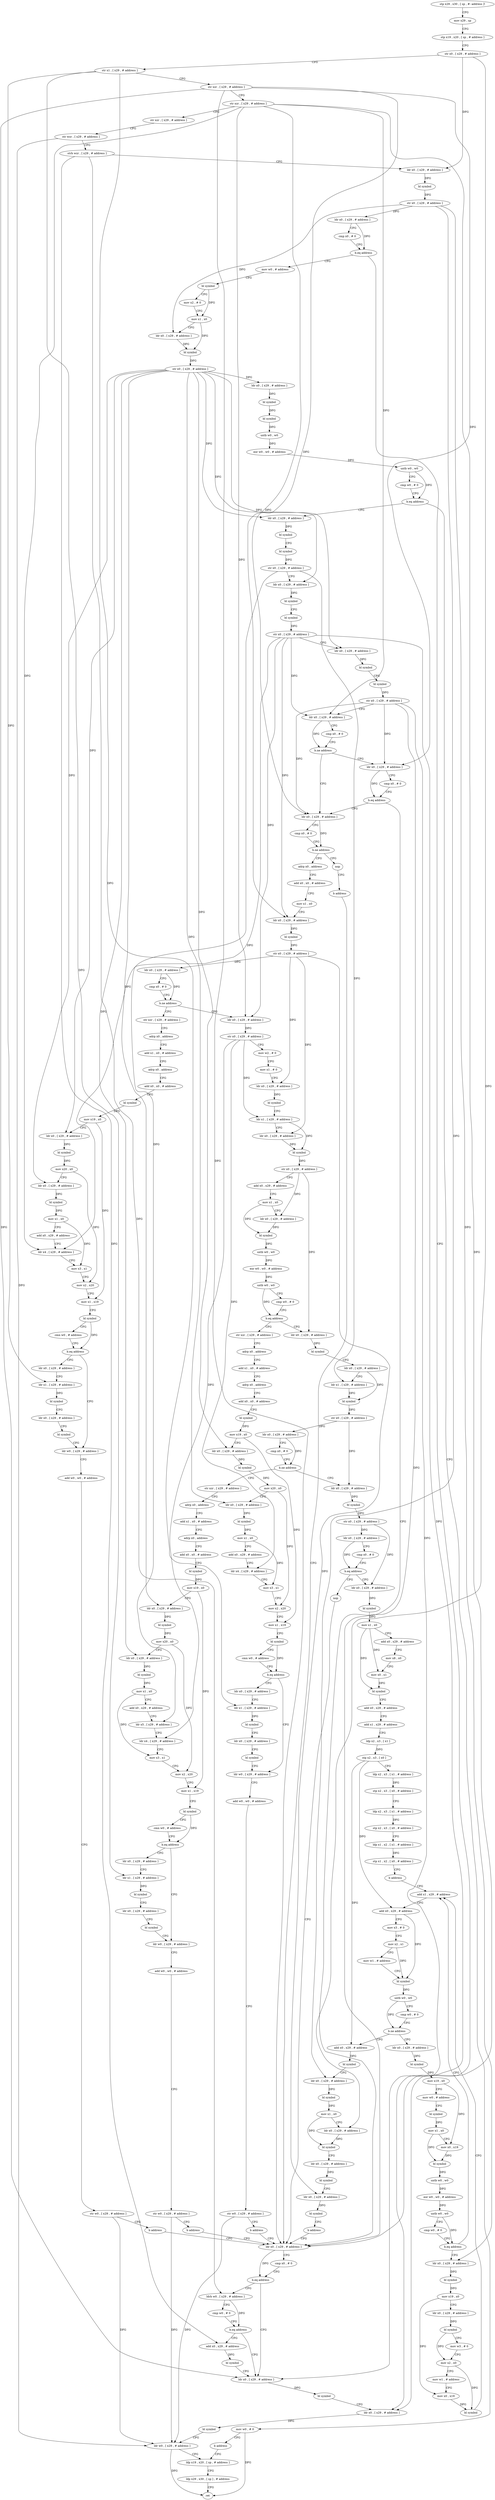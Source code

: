 digraph "func" {
"132776" [label = "stp x29 , x30 , [ sp , #- address ]!" ]
"132780" [label = "mov x29 , sp" ]
"132784" [label = "stp x19 , x20 , [ sp , # address ]" ]
"132788" [label = "str x0 , [ x29 , # address ]" ]
"132792" [label = "str x1 , [ x29 , # address ]" ]
"132796" [label = "str xzr , [ x29 , # address ]" ]
"132800" [label = "str xzr , [ x29 , # address ]" ]
"132804" [label = "str xzr , [ x29 , # address ]" ]
"132808" [label = "str wzr , [ x29 , # address ]" ]
"132812" [label = "strb wzr , [ x29 , # address ]" ]
"132816" [label = "ldr x0 , [ x29 , # address ]" ]
"132820" [label = "bl symbol" ]
"132824" [label = "str x0 , [ x29 , # address ]" ]
"132828" [label = "ldr x0 , [ x29 , # address ]" ]
"132832" [label = "cmp x0 , # 0" ]
"132836" [label = "b.eq address" ]
"133788" [label = "ldr x0 , [ x29 , # address ]" ]
"132840" [label = "mov w0 , # address" ]
"133792" [label = "cmp x0 , # 0" ]
"133796" [label = "b.eq address" ]
"133820" [label = "ldr x0 , [ x29 , # address ]" ]
"133800" [label = "ldrb w0 , [ x29 , # address ]" ]
"132844" [label = "bl symbol" ]
"132848" [label = "mov x2 , # 0" ]
"132852" [label = "mov x1 , x0" ]
"132856" [label = "ldr x0 , [ x29 , # address ]" ]
"132860" [label = "bl symbol" ]
"132864" [label = "str x0 , [ x29 , # address ]" ]
"132868" [label = "ldr x0 , [ x29 , # address ]" ]
"132872" [label = "bl symbol" ]
"132876" [label = "bl symbol" ]
"132880" [label = "uxtb w0 , w0" ]
"132884" [label = "eor w0 , w0 , # address" ]
"132888" [label = "uxtb w0 , w0" ]
"132892" [label = "cmp w0 , # 0" ]
"132896" [label = "b.eq address" ]
"132908" [label = "ldr x0 , [ x29 , # address ]" ]
"132900" [label = "mov w0 , # 0" ]
"133824" [label = "bl symbol" ]
"133828" [label = "ldr x0 , [ x29 , # address ]" ]
"133832" [label = "bl symbol" ]
"133836" [label = "ldr w0 , [ x29 , # address ]" ]
"133840" [label = "ldp x19 , x20 , [ sp , # address ]" ]
"133804" [label = "cmp w0 , # 0" ]
"133808" [label = "b.eq address" ]
"133812" [label = "add x0 , x29 , # address" ]
"132912" [label = "bl symbol" ]
"132916" [label = "bl symbol" ]
"132920" [label = "str x0 , [ x29 , # address ]" ]
"132924" [label = "ldr x0 , [ x29 , # address ]" ]
"132928" [label = "bl symbol" ]
"132932" [label = "bl symbol" ]
"132936" [label = "str x0 , [ x29 , # address ]" ]
"132940" [label = "ldr x0 , [ x29 , # address ]" ]
"132944" [label = "bl symbol" ]
"132948" [label = "bl symbol" ]
"132952" [label = "str x0 , [ x29 , # address ]" ]
"132956" [label = "ldr x0 , [ x29 , # address ]" ]
"132960" [label = "cmp x0 , # 0" ]
"132964" [label = "b.ne address" ]
"132980" [label = "ldr x0 , [ x29 , # address ]" ]
"132968" [label = "ldr x0 , [ x29 , # address ]" ]
"132904" [label = "b address" ]
"133816" [label = "bl symbol" ]
"132984" [label = "cmp x0 , # 0" ]
"132988" [label = "b.ne address" ]
"133776" [label = "nop" ]
"132992" [label = "adrp x0 , address" ]
"132972" [label = "cmp x0 , # 0" ]
"132976" [label = "b.eq address" ]
"133844" [label = "ldp x29 , x30 , [ sp ] , # address" ]
"133848" [label = "ret" ]
"133780" [label = "b address" ]
"132996" [label = "add x0 , x0 , # address" ]
"133000" [label = "mov x1 , x0" ]
"133004" [label = "ldr x0 , [ x29 , # address ]" ]
"133008" [label = "bl symbol" ]
"133012" [label = "str x0 , [ x29 , # address ]" ]
"133016" [label = "ldr x0 , [ x29 , # address ]" ]
"133020" [label = "cmp x0 , # 0" ]
"133024" [label = "b.ne address" ]
"133148" [label = "ldr x0 , [ x29 , # address ]" ]
"133028" [label = "str xzr , [ x29 , # address ]" ]
"133152" [label = "str x0 , [ x29 , # address ]" ]
"133156" [label = "mov w2 , # 0" ]
"133160" [label = "mov x1 , # 0" ]
"133164" [label = "ldr x0 , [ x29 , # address ]" ]
"133168" [label = "bl symbol" ]
"133172" [label = "ldr x1 , [ x29 , # address ]" ]
"133176" [label = "ldr x0 , [ x29 , # address ]" ]
"133180" [label = "bl symbol" ]
"133184" [label = "str x0 , [ x29 , # address ]" ]
"133188" [label = "add x0 , x29 , # address" ]
"133192" [label = "mov x1 , x0" ]
"133196" [label = "ldr x0 , [ x29 , # address ]" ]
"133200" [label = "bl symbol" ]
"133204" [label = "uxtb w0 , w0" ]
"133208" [label = "eor w0 , w0 , # address" ]
"133212" [label = "uxtb w0 , w0" ]
"133216" [label = "cmp w0 , # 0" ]
"133220" [label = "b.eq address" ]
"133344" [label = "ldr x0 , [ x29 , # address ]" ]
"133224" [label = "str xzr , [ x29 , # address ]" ]
"133032" [label = "adrp x0 , address" ]
"133036" [label = "add x1 , x0 , # address" ]
"133040" [label = "adrp x0 , address" ]
"133044" [label = "add x0 , x0 , # address" ]
"133048" [label = "bl symbol" ]
"133052" [label = "mov x19 , x0" ]
"133056" [label = "ldr x0 , [ x29 , # address ]" ]
"133060" [label = "bl symbol" ]
"133064" [label = "mov x20 , x0" ]
"133068" [label = "ldr x0 , [ x29 , # address ]" ]
"133072" [label = "bl symbol" ]
"133076" [label = "mov x1 , x0" ]
"133080" [label = "add x0 , x29 , # address" ]
"133084" [label = "ldr x4 , [ x29 , # address ]" ]
"133088" [label = "mov x3 , x1" ]
"133092" [label = "mov x2 , x20" ]
"133096" [label = "mov x1 , x19" ]
"133100" [label = "bl symbol" ]
"133104" [label = "cmn w0 , # address" ]
"133108" [label = "b.eq address" ]
"133132" [label = "ldr w0 , [ x29 , # address ]" ]
"133112" [label = "ldr x0 , [ x29 , # address ]" ]
"133348" [label = "bl symbol" ]
"133352" [label = "ldr x0 , [ x29 , # address ]" ]
"133356" [label = "ldr x1 , [ x29 , # address ]" ]
"133360" [label = "bl symbol" ]
"133364" [label = "str x0 , [ x29 , # address ]" ]
"133368" [label = "ldr x0 , [ x29 , # address ]" ]
"133372" [label = "cmp x0 , # 0" ]
"133376" [label = "b.ne address" ]
"133504" [label = "ldr x0 , [ x29 , # address ]" ]
"133380" [label = "str xzr , [ x29 , # address ]" ]
"133228" [label = "adrp x0 , address" ]
"133232" [label = "add x1 , x0 , # address" ]
"133236" [label = "adrp x0 , address" ]
"133240" [label = "add x0 , x0 , # address" ]
"133244" [label = "bl symbol" ]
"133248" [label = "mov x19 , x0" ]
"133252" [label = "ldr x0 , [ x29 , # address ]" ]
"133256" [label = "bl symbol" ]
"133260" [label = "mov x20 , x0" ]
"133264" [label = "ldr x0 , [ x29 , # address ]" ]
"133268" [label = "bl symbol" ]
"133272" [label = "mov x1 , x0" ]
"133276" [label = "add x0 , x29 , # address" ]
"133280" [label = "ldr x4 , [ x29 , # address ]" ]
"133284" [label = "mov x3 , x1" ]
"133288" [label = "mov x2 , x20" ]
"133292" [label = "mov x1 , x19" ]
"133296" [label = "bl symbol" ]
"133300" [label = "cmn w0 , # address" ]
"133304" [label = "b.eq address" ]
"133328" [label = "ldr w0 , [ x29 , # address ]" ]
"133308" [label = "ldr x0 , [ x29 , # address ]" ]
"133136" [label = "add w0 , w0 , # address" ]
"133140" [label = "str w0 , [ x29 , # address ]" ]
"133144" [label = "b address" ]
"133116" [label = "ldr x1 , [ x29 , # address ]" ]
"133120" [label = "bl symbol" ]
"133124" [label = "ldr x0 , [ x29 , # address ]" ]
"133128" [label = "bl symbol" ]
"133508" [label = "bl symbol" ]
"133512" [label = "str x0 , [ x29 , # address ]" ]
"133516" [label = "ldr x0 , [ x29 , # address ]" ]
"133520" [label = "cmp x0 , # 0" ]
"133524" [label = "b.eq address" ]
"133784" [label = "nop" ]
"133528" [label = "ldr x0 , [ x29 , # address ]" ]
"133384" [label = "adrp x0 , address" ]
"133388" [label = "add x1 , x0 , # address" ]
"133392" [label = "adrp x0 , address" ]
"133396" [label = "add x0 , x0 , # address" ]
"133400" [label = "bl symbol" ]
"133404" [label = "mov x19 , x0" ]
"133408" [label = "ldr x0 , [ x29 , # address ]" ]
"133412" [label = "bl symbol" ]
"133416" [label = "mov x20 , x0" ]
"133420" [label = "ldr x0 , [ x29 , # address ]" ]
"133424" [label = "bl symbol" ]
"133428" [label = "mov x1 , x0" ]
"133432" [label = "add x0 , x29 , # address" ]
"133436" [label = "ldr x5 , [ x29 , # address ]" ]
"133440" [label = "ldr x4 , [ x29 , # address ]" ]
"133444" [label = "mov x3 , x1" ]
"133448" [label = "mov x2 , x20" ]
"133452" [label = "mov x1 , x19" ]
"133456" [label = "bl symbol" ]
"133460" [label = "cmn w0 , # address" ]
"133464" [label = "b.eq address" ]
"133488" [label = "ldr w0 , [ x29 , # address ]" ]
"133468" [label = "ldr x0 , [ x29 , # address ]" ]
"133332" [label = "add w0 , w0 , # address" ]
"133336" [label = "str w0 , [ x29 , # address ]" ]
"133340" [label = "b address" ]
"133312" [label = "ldr x1 , [ x29 , # address ]" ]
"133316" [label = "bl symbol" ]
"133320" [label = "ldr x0 , [ x29 , # address ]" ]
"133324" [label = "bl symbol" ]
"133532" [label = "bl symbol" ]
"133536" [label = "mov x1 , x0" ]
"133540" [label = "add x0 , x29 , # address" ]
"133544" [label = "mov x8 , x0" ]
"133548" [label = "mov x0 , x1" ]
"133552" [label = "bl symbol" ]
"133556" [label = "add x0 , x29 , # address" ]
"133560" [label = "add x1 , x29 , # address" ]
"133564" [label = "ldp x2 , x3 , [ x1 ]" ]
"133568" [label = "stp x2 , x3 , [ x0 ]" ]
"133572" [label = "ldp x2 , x3 , [ x1 , # address ]" ]
"133576" [label = "stp x2 , x3 , [ x0 , # address ]" ]
"133580" [label = "ldp x2 , x3 , [ x1 , # address ]" ]
"133584" [label = "stp x2 , x3 , [ x0 , # address ]" ]
"133588" [label = "ldp x1 , x2 , [ x1 , # address ]" ]
"133592" [label = "stp x1 , x2 , [ x0 , # address ]" ]
"133596" [label = "b address" ]
"133692" [label = "add x1 , x29 , # address" ]
"133492" [label = "add w0 , w0 , # address" ]
"133496" [label = "str w0 , [ x29 , # address ]" ]
"133500" [label = "b address" ]
"133472" [label = "ldr x1 , [ x29 , # address ]" ]
"133476" [label = "bl symbol" ]
"133480" [label = "ldr x0 , [ x29 , # address ]" ]
"133484" [label = "bl symbol" ]
"133696" [label = "add x0 , x29 , # address" ]
"133700" [label = "mov x3 , # 0" ]
"133704" [label = "mov x2 , x1" ]
"133708" [label = "mov w1 , # address" ]
"133712" [label = "bl symbol" ]
"133716" [label = "uxtb w0 , w0" ]
"133720" [label = "cmp w0 , # 0" ]
"133724" [label = "b.ne address" ]
"133600" [label = "ldr x0 , [ x29 , # address ]" ]
"133728" [label = "add x0 , x29 , # address" ]
"133604" [label = "bl symbol" ]
"133608" [label = "mov x19 , x0" ]
"133612" [label = "mov w0 , # address" ]
"133616" [label = "bl symbol" ]
"133620" [label = "mov x1 , x0" ]
"133624" [label = "mov x0 , x19" ]
"133628" [label = "bl symbol" ]
"133632" [label = "uxtb w0 , w0" ]
"133636" [label = "eor w0 , w0 , # address" ]
"133640" [label = "uxtb w0 , w0" ]
"133644" [label = "cmp w0 , # 0" ]
"133648" [label = "b.eq address" ]
"133652" [label = "ldr x0 , [ x29 , # address ]" ]
"133732" [label = "bl symbol" ]
"133736" [label = "ldr x0 , [ x29 , # address ]" ]
"133740" [label = "bl symbol" ]
"133744" [label = "mov x1 , x0" ]
"133748" [label = "ldr x0 , [ x29 , # address ]" ]
"133752" [label = "bl symbol" ]
"133756" [label = "ldr x0 , [ x29 , # address ]" ]
"133760" [label = "bl symbol" ]
"133764" [label = "ldr x0 , [ x29 , # address ]" ]
"133768" [label = "bl symbol" ]
"133772" [label = "b address" ]
"133656" [label = "bl symbol" ]
"133660" [label = "mov x19 , x0" ]
"133664" [label = "ldr x0 , [ x29 , # address ]" ]
"133668" [label = "bl symbol" ]
"133672" [label = "mov w3 , # 0" ]
"133676" [label = "mov x2 , x0" ]
"133680" [label = "mov w1 , # address" ]
"133684" [label = "mov x0 , x19" ]
"133688" [label = "bl symbol" ]
"132776" -> "132780" [ label = "CFG" ]
"132780" -> "132784" [ label = "CFG" ]
"132784" -> "132788" [ label = "CFG" ]
"132788" -> "132792" [ label = "CFG" ]
"132788" -> "132816" [ label = "DFG" ]
"132788" -> "133748" [ label = "DFG" ]
"132792" -> "132796" [ label = "CFG" ]
"132792" -> "133116" [ label = "DFG" ]
"132792" -> "133312" [ label = "DFG" ]
"132792" -> "133472" [ label = "DFG" ]
"132796" -> "132800" [ label = "CFG" ]
"132796" -> "133788" [ label = "DFG" ]
"132796" -> "133820" [ label = "DFG" ]
"132796" -> "132980" [ label = "DFG" ]
"132796" -> "132968" [ label = "DFG" ]
"132800" -> "132804" [ label = "CFG" ]
"132800" -> "133828" [ label = "DFG" ]
"132800" -> "132956" [ label = "DFG" ]
"132800" -> "133004" [ label = "DFG" ]
"132800" -> "133148" [ label = "DFG" ]
"132800" -> "133084" [ label = "DFG" ]
"132804" -> "132808" [ label = "CFG" ]
"132808" -> "132812" [ label = "CFG" ]
"132808" -> "133836" [ label = "DFG" ]
"132812" -> "132816" [ label = "CFG" ]
"132812" -> "133800" [ label = "DFG" ]
"132812" -> "133812" [ label = "DFG" ]
"132816" -> "132820" [ label = "DFG" ]
"132820" -> "132824" [ label = "DFG" ]
"132824" -> "132828" [ label = "DFG" ]
"132824" -> "132856" [ label = "DFG" ]
"132824" -> "133736" [ label = "DFG" ]
"132824" -> "133652" [ label = "DFG" ]
"132828" -> "132832" [ label = "CFG" ]
"132828" -> "132836" [ label = "DFG" ]
"132832" -> "132836" [ label = "CFG" ]
"132836" -> "133788" [ label = "CFG" ]
"132836" -> "132840" [ label = "CFG" ]
"133788" -> "133792" [ label = "CFG" ]
"133788" -> "133796" [ label = "DFG" ]
"132840" -> "132844" [ label = "CFG" ]
"133792" -> "133796" [ label = "CFG" ]
"133796" -> "133820" [ label = "CFG" ]
"133796" -> "133800" [ label = "CFG" ]
"133820" -> "133824" [ label = "DFG" ]
"133800" -> "133804" [ label = "CFG" ]
"133800" -> "133808" [ label = "DFG" ]
"132844" -> "132848" [ label = "CFG" ]
"132844" -> "132852" [ label = "DFG" ]
"132848" -> "132852" [ label = "CFG" ]
"132852" -> "132856" [ label = "CFG" ]
"132852" -> "132860" [ label = "DFG" ]
"132856" -> "132860" [ label = "DFG" ]
"132860" -> "132864" [ label = "DFG" ]
"132864" -> "132868" [ label = "DFG" ]
"132864" -> "132908" [ label = "DFG" ]
"132864" -> "132924" [ label = "DFG" ]
"132864" -> "132940" [ label = "DFG" ]
"132864" -> "133056" [ label = "DFG" ]
"132864" -> "133068" [ label = "DFG" ]
"132864" -> "133252" [ label = "DFG" ]
"132864" -> "133264" [ label = "DFG" ]
"132864" -> "133408" [ label = "DFG" ]
"132864" -> "133420" [ label = "DFG" ]
"132868" -> "132872" [ label = "DFG" ]
"132872" -> "132876" [ label = "DFG" ]
"132876" -> "132880" [ label = "DFG" ]
"132880" -> "132884" [ label = "DFG" ]
"132884" -> "132888" [ label = "DFG" ]
"132888" -> "132892" [ label = "CFG" ]
"132888" -> "132896" [ label = "DFG" ]
"132892" -> "132896" [ label = "CFG" ]
"132896" -> "132908" [ label = "CFG" ]
"132896" -> "132900" [ label = "CFG" ]
"132908" -> "132912" [ label = "DFG" ]
"132900" -> "132904" [ label = "CFG" ]
"132900" -> "133848" [ label = "DFG" ]
"133824" -> "133828" [ label = "CFG" ]
"133828" -> "133832" [ label = "DFG" ]
"133832" -> "133836" [ label = "CFG" ]
"133836" -> "133840" [ label = "CFG" ]
"133836" -> "133848" [ label = "DFG" ]
"133840" -> "133844" [ label = "CFG" ]
"133804" -> "133808" [ label = "CFG" ]
"133808" -> "133820" [ label = "CFG" ]
"133808" -> "133812" [ label = "CFG" ]
"133812" -> "133816" [ label = "DFG" ]
"132912" -> "132916" [ label = "CFG" ]
"132916" -> "132920" [ label = "DFG" ]
"132920" -> "132924" [ label = "CFG" ]
"132920" -> "133356" [ label = "DFG" ]
"132920" -> "133436" [ label = "DFG" ]
"132924" -> "132928" [ label = "DFG" ]
"132928" -> "132932" [ label = "CFG" ]
"132932" -> "132936" [ label = "DFG" ]
"132936" -> "132940" [ label = "CFG" ]
"132936" -> "133828" [ label = "DFG" ]
"132936" -> "132956" [ label = "DFG" ]
"132936" -> "133004" [ label = "DFG" ]
"132936" -> "133148" [ label = "DFG" ]
"132936" -> "133084" [ label = "DFG" ]
"132940" -> "132944" [ label = "DFG" ]
"132944" -> "132948" [ label = "CFG" ]
"132948" -> "132952" [ label = "DFG" ]
"132952" -> "132956" [ label = "CFG" ]
"132952" -> "133788" [ label = "DFG" ]
"132952" -> "133820" [ label = "DFG" ]
"132952" -> "132980" [ label = "DFG" ]
"132952" -> "132968" [ label = "DFG" ]
"132956" -> "132960" [ label = "CFG" ]
"132956" -> "132964" [ label = "DFG" ]
"132960" -> "132964" [ label = "CFG" ]
"132964" -> "132980" [ label = "CFG" ]
"132964" -> "132968" [ label = "CFG" ]
"132980" -> "132984" [ label = "CFG" ]
"132980" -> "132988" [ label = "DFG" ]
"132968" -> "132972" [ label = "CFG" ]
"132968" -> "132976" [ label = "DFG" ]
"132904" -> "133840" [ label = "CFG" ]
"133816" -> "133820" [ label = "CFG" ]
"132984" -> "132988" [ label = "CFG" ]
"132988" -> "133776" [ label = "CFG" ]
"132988" -> "132992" [ label = "CFG" ]
"133776" -> "133780" [ label = "CFG" ]
"132992" -> "132996" [ label = "CFG" ]
"132972" -> "132976" [ label = "CFG" ]
"132976" -> "133788" [ label = "CFG" ]
"132976" -> "132980" [ label = "CFG" ]
"133844" -> "133848" [ label = "CFG" ]
"133780" -> "133788" [ label = "CFG" ]
"132996" -> "133000" [ label = "CFG" ]
"133000" -> "133004" [ label = "CFG" ]
"133004" -> "133008" [ label = "DFG" ]
"133008" -> "133012" [ label = "DFG" ]
"133012" -> "133016" [ label = "DFG" ]
"133012" -> "133164" [ label = "DFG" ]
"133012" -> "133176" [ label = "DFG" ]
"133012" -> "133764" [ label = "DFG" ]
"133016" -> "133020" [ label = "CFG" ]
"133016" -> "133024" [ label = "DFG" ]
"133020" -> "133024" [ label = "CFG" ]
"133024" -> "133148" [ label = "CFG" ]
"133024" -> "133028" [ label = "CFG" ]
"133148" -> "133152" [ label = "DFG" ]
"133028" -> "133032" [ label = "CFG" ]
"133152" -> "133156" [ label = "CFG" ]
"133152" -> "133172" [ label = "DFG" ]
"133152" -> "133280" [ label = "DFG" ]
"133152" -> "133440" [ label = "DFG" ]
"133156" -> "133160" [ label = "CFG" ]
"133160" -> "133164" [ label = "CFG" ]
"133164" -> "133168" [ label = "DFG" ]
"133168" -> "133172" [ label = "CFG" ]
"133172" -> "133176" [ label = "CFG" ]
"133172" -> "133180" [ label = "DFG" ]
"133176" -> "133180" [ label = "DFG" ]
"133180" -> "133184" [ label = "DFG" ]
"133184" -> "133188" [ label = "CFG" ]
"133184" -> "133196" [ label = "DFG" ]
"133184" -> "133344" [ label = "DFG" ]
"133188" -> "133192" [ label = "CFG" ]
"133192" -> "133196" [ label = "CFG" ]
"133192" -> "133200" [ label = "DFG" ]
"133196" -> "133200" [ label = "DFG" ]
"133200" -> "133204" [ label = "DFG" ]
"133204" -> "133208" [ label = "DFG" ]
"133208" -> "133212" [ label = "DFG" ]
"133212" -> "133216" [ label = "CFG" ]
"133212" -> "133220" [ label = "DFG" ]
"133216" -> "133220" [ label = "CFG" ]
"133220" -> "133344" [ label = "CFG" ]
"133220" -> "133224" [ label = "CFG" ]
"133344" -> "133348" [ label = "DFG" ]
"133224" -> "133228" [ label = "CFG" ]
"133032" -> "133036" [ label = "CFG" ]
"133036" -> "133040" [ label = "CFG" ]
"133040" -> "133044" [ label = "CFG" ]
"133044" -> "133048" [ label = "CFG" ]
"133048" -> "133052" [ label = "DFG" ]
"133052" -> "133056" [ label = "CFG" ]
"133052" -> "133096" [ label = "DFG" ]
"133056" -> "133060" [ label = "DFG" ]
"133060" -> "133064" [ label = "DFG" ]
"133064" -> "133068" [ label = "CFG" ]
"133064" -> "133092" [ label = "DFG" ]
"133068" -> "133072" [ label = "DFG" ]
"133072" -> "133076" [ label = "DFG" ]
"133076" -> "133080" [ label = "CFG" ]
"133076" -> "133088" [ label = "DFG" ]
"133080" -> "133084" [ label = "CFG" ]
"133084" -> "133088" [ label = "CFG" ]
"133088" -> "133092" [ label = "CFG" ]
"133092" -> "133096" [ label = "CFG" ]
"133096" -> "133100" [ label = "CFG" ]
"133100" -> "133104" [ label = "CFG" ]
"133100" -> "133108" [ label = "DFG" ]
"133104" -> "133108" [ label = "CFG" ]
"133108" -> "133132" [ label = "CFG" ]
"133108" -> "133112" [ label = "CFG" ]
"133132" -> "133136" [ label = "CFG" ]
"133112" -> "133116" [ label = "CFG" ]
"133348" -> "133352" [ label = "CFG" ]
"133352" -> "133356" [ label = "CFG" ]
"133352" -> "133360" [ label = "DFG" ]
"133356" -> "133360" [ label = "DFG" ]
"133360" -> "133364" [ label = "DFG" ]
"133364" -> "133368" [ label = "DFG" ]
"133364" -> "133504" [ label = "DFG" ]
"133368" -> "133372" [ label = "CFG" ]
"133368" -> "133376" [ label = "DFG" ]
"133372" -> "133376" [ label = "CFG" ]
"133376" -> "133504" [ label = "CFG" ]
"133376" -> "133380" [ label = "CFG" ]
"133504" -> "133508" [ label = "DFG" ]
"133380" -> "133384" [ label = "CFG" ]
"133228" -> "133232" [ label = "CFG" ]
"133232" -> "133236" [ label = "CFG" ]
"133236" -> "133240" [ label = "CFG" ]
"133240" -> "133244" [ label = "CFG" ]
"133244" -> "133248" [ label = "DFG" ]
"133248" -> "133252" [ label = "CFG" ]
"133248" -> "133292" [ label = "DFG" ]
"133252" -> "133256" [ label = "DFG" ]
"133256" -> "133260" [ label = "DFG" ]
"133260" -> "133264" [ label = "CFG" ]
"133260" -> "133288" [ label = "DFG" ]
"133264" -> "133268" [ label = "DFG" ]
"133268" -> "133272" [ label = "DFG" ]
"133272" -> "133276" [ label = "CFG" ]
"133272" -> "133284" [ label = "DFG" ]
"133276" -> "133280" [ label = "CFG" ]
"133280" -> "133284" [ label = "CFG" ]
"133284" -> "133288" [ label = "CFG" ]
"133288" -> "133292" [ label = "CFG" ]
"133292" -> "133296" [ label = "CFG" ]
"133296" -> "133300" [ label = "CFG" ]
"133296" -> "133304" [ label = "DFG" ]
"133300" -> "133304" [ label = "CFG" ]
"133304" -> "133328" [ label = "CFG" ]
"133304" -> "133308" [ label = "CFG" ]
"133328" -> "133332" [ label = "CFG" ]
"133308" -> "133312" [ label = "CFG" ]
"133136" -> "133140" [ label = "CFG" ]
"133140" -> "133144" [ label = "CFG" ]
"133140" -> "133836" [ label = "DFG" ]
"133144" -> "133788" [ label = "CFG" ]
"133116" -> "133120" [ label = "DFG" ]
"133120" -> "133124" [ label = "CFG" ]
"133124" -> "133128" [ label = "CFG" ]
"133128" -> "133132" [ label = "CFG" ]
"133508" -> "133512" [ label = "DFG" ]
"133512" -> "133516" [ label = "DFG" ]
"133512" -> "133528" [ label = "DFG" ]
"133516" -> "133520" [ label = "CFG" ]
"133516" -> "133524" [ label = "DFG" ]
"133520" -> "133524" [ label = "CFG" ]
"133524" -> "133784" [ label = "CFG" ]
"133524" -> "133528" [ label = "CFG" ]
"133784" -> "133788" [ label = "CFG" ]
"133528" -> "133532" [ label = "DFG" ]
"133384" -> "133388" [ label = "CFG" ]
"133388" -> "133392" [ label = "CFG" ]
"133392" -> "133396" [ label = "CFG" ]
"133396" -> "133400" [ label = "CFG" ]
"133400" -> "133404" [ label = "DFG" ]
"133404" -> "133408" [ label = "CFG" ]
"133404" -> "133452" [ label = "DFG" ]
"133408" -> "133412" [ label = "DFG" ]
"133412" -> "133416" [ label = "DFG" ]
"133416" -> "133420" [ label = "CFG" ]
"133416" -> "133448" [ label = "DFG" ]
"133420" -> "133424" [ label = "DFG" ]
"133424" -> "133428" [ label = "DFG" ]
"133428" -> "133432" [ label = "CFG" ]
"133428" -> "133444" [ label = "DFG" ]
"133432" -> "133436" [ label = "CFG" ]
"133436" -> "133440" [ label = "CFG" ]
"133440" -> "133444" [ label = "CFG" ]
"133444" -> "133448" [ label = "CFG" ]
"133448" -> "133452" [ label = "CFG" ]
"133452" -> "133456" [ label = "CFG" ]
"133456" -> "133460" [ label = "CFG" ]
"133456" -> "133464" [ label = "DFG" ]
"133460" -> "133464" [ label = "CFG" ]
"133464" -> "133488" [ label = "CFG" ]
"133464" -> "133468" [ label = "CFG" ]
"133488" -> "133492" [ label = "CFG" ]
"133468" -> "133472" [ label = "CFG" ]
"133332" -> "133336" [ label = "CFG" ]
"133336" -> "133340" [ label = "CFG" ]
"133336" -> "133836" [ label = "DFG" ]
"133340" -> "133788" [ label = "CFG" ]
"133312" -> "133316" [ label = "DFG" ]
"133316" -> "133320" [ label = "CFG" ]
"133320" -> "133324" [ label = "CFG" ]
"133324" -> "133328" [ label = "CFG" ]
"133532" -> "133536" [ label = "DFG" ]
"133536" -> "133540" [ label = "CFG" ]
"133536" -> "133548" [ label = "DFG" ]
"133536" -> "133552" [ label = "DFG" ]
"133540" -> "133544" [ label = "CFG" ]
"133544" -> "133548" [ label = "CFG" ]
"133548" -> "133552" [ label = "DFG" ]
"133552" -> "133556" [ label = "CFG" ]
"133556" -> "133560" [ label = "CFG" ]
"133560" -> "133564" [ label = "CFG" ]
"133564" -> "133568" [ label = "DFG" ]
"133568" -> "133572" [ label = "CFG" ]
"133568" -> "133696" [ label = "DFG" ]
"133568" -> "133728" [ label = "DFG" ]
"133572" -> "133576" [ label = "DFG" ]
"133576" -> "133580" [ label = "CFG" ]
"133580" -> "133584" [ label = "DFG" ]
"133584" -> "133588" [ label = "CFG" ]
"133588" -> "133592" [ label = "DFG" ]
"133592" -> "133596" [ label = "CFG" ]
"133596" -> "133692" [ label = "CFG" ]
"133692" -> "133696" [ label = "CFG" ]
"133492" -> "133496" [ label = "CFG" ]
"133496" -> "133500" [ label = "CFG" ]
"133496" -> "133836" [ label = "DFG" ]
"133500" -> "133788" [ label = "CFG" ]
"133472" -> "133476" [ label = "DFG" ]
"133476" -> "133480" [ label = "CFG" ]
"133480" -> "133484" [ label = "CFG" ]
"133484" -> "133488" [ label = "CFG" ]
"133696" -> "133700" [ label = "CFG" ]
"133696" -> "133712" [ label = "DFG" ]
"133700" -> "133704" [ label = "CFG" ]
"133704" -> "133708" [ label = "CFG" ]
"133704" -> "133712" [ label = "DFG" ]
"133708" -> "133712" [ label = "CFG" ]
"133712" -> "133716" [ label = "DFG" ]
"133716" -> "133720" [ label = "CFG" ]
"133716" -> "133724" [ label = "DFG" ]
"133720" -> "133724" [ label = "CFG" ]
"133724" -> "133600" [ label = "CFG" ]
"133724" -> "133728" [ label = "CFG" ]
"133600" -> "133604" [ label = "DFG" ]
"133728" -> "133732" [ label = "DFG" ]
"133604" -> "133608" [ label = "DFG" ]
"133608" -> "133612" [ label = "CFG" ]
"133608" -> "133624" [ label = "DFG" ]
"133612" -> "133616" [ label = "CFG" ]
"133616" -> "133620" [ label = "DFG" ]
"133620" -> "133624" [ label = "CFG" ]
"133620" -> "133628" [ label = "DFG" ]
"133624" -> "133628" [ label = "DFG" ]
"133628" -> "133632" [ label = "DFG" ]
"133632" -> "133636" [ label = "DFG" ]
"133636" -> "133640" [ label = "DFG" ]
"133640" -> "133644" [ label = "CFG" ]
"133640" -> "133648" [ label = "DFG" ]
"133644" -> "133648" [ label = "CFG" ]
"133648" -> "133692" [ label = "CFG" ]
"133648" -> "133652" [ label = "CFG" ]
"133652" -> "133656" [ label = "DFG" ]
"133732" -> "133736" [ label = "CFG" ]
"133736" -> "133740" [ label = "DFG" ]
"133740" -> "133744" [ label = "DFG" ]
"133744" -> "133748" [ label = "CFG" ]
"133744" -> "133752" [ label = "DFG" ]
"133748" -> "133752" [ label = "DFG" ]
"133752" -> "133756" [ label = "CFG" ]
"133756" -> "133760" [ label = "DFG" ]
"133760" -> "133764" [ label = "CFG" ]
"133764" -> "133768" [ label = "DFG" ]
"133768" -> "133772" [ label = "CFG" ]
"133772" -> "133788" [ label = "CFG" ]
"133656" -> "133660" [ label = "DFG" ]
"133660" -> "133664" [ label = "CFG" ]
"133660" -> "133684" [ label = "DFG" ]
"133664" -> "133668" [ label = "DFG" ]
"133668" -> "133672" [ label = "CFG" ]
"133668" -> "133676" [ label = "DFG" ]
"133672" -> "133676" [ label = "CFG" ]
"133676" -> "133680" [ label = "CFG" ]
"133676" -> "133688" [ label = "DFG" ]
"133680" -> "133684" [ label = "CFG" ]
"133684" -> "133688" [ label = "DFG" ]
"133688" -> "133692" [ label = "CFG" ]
}
